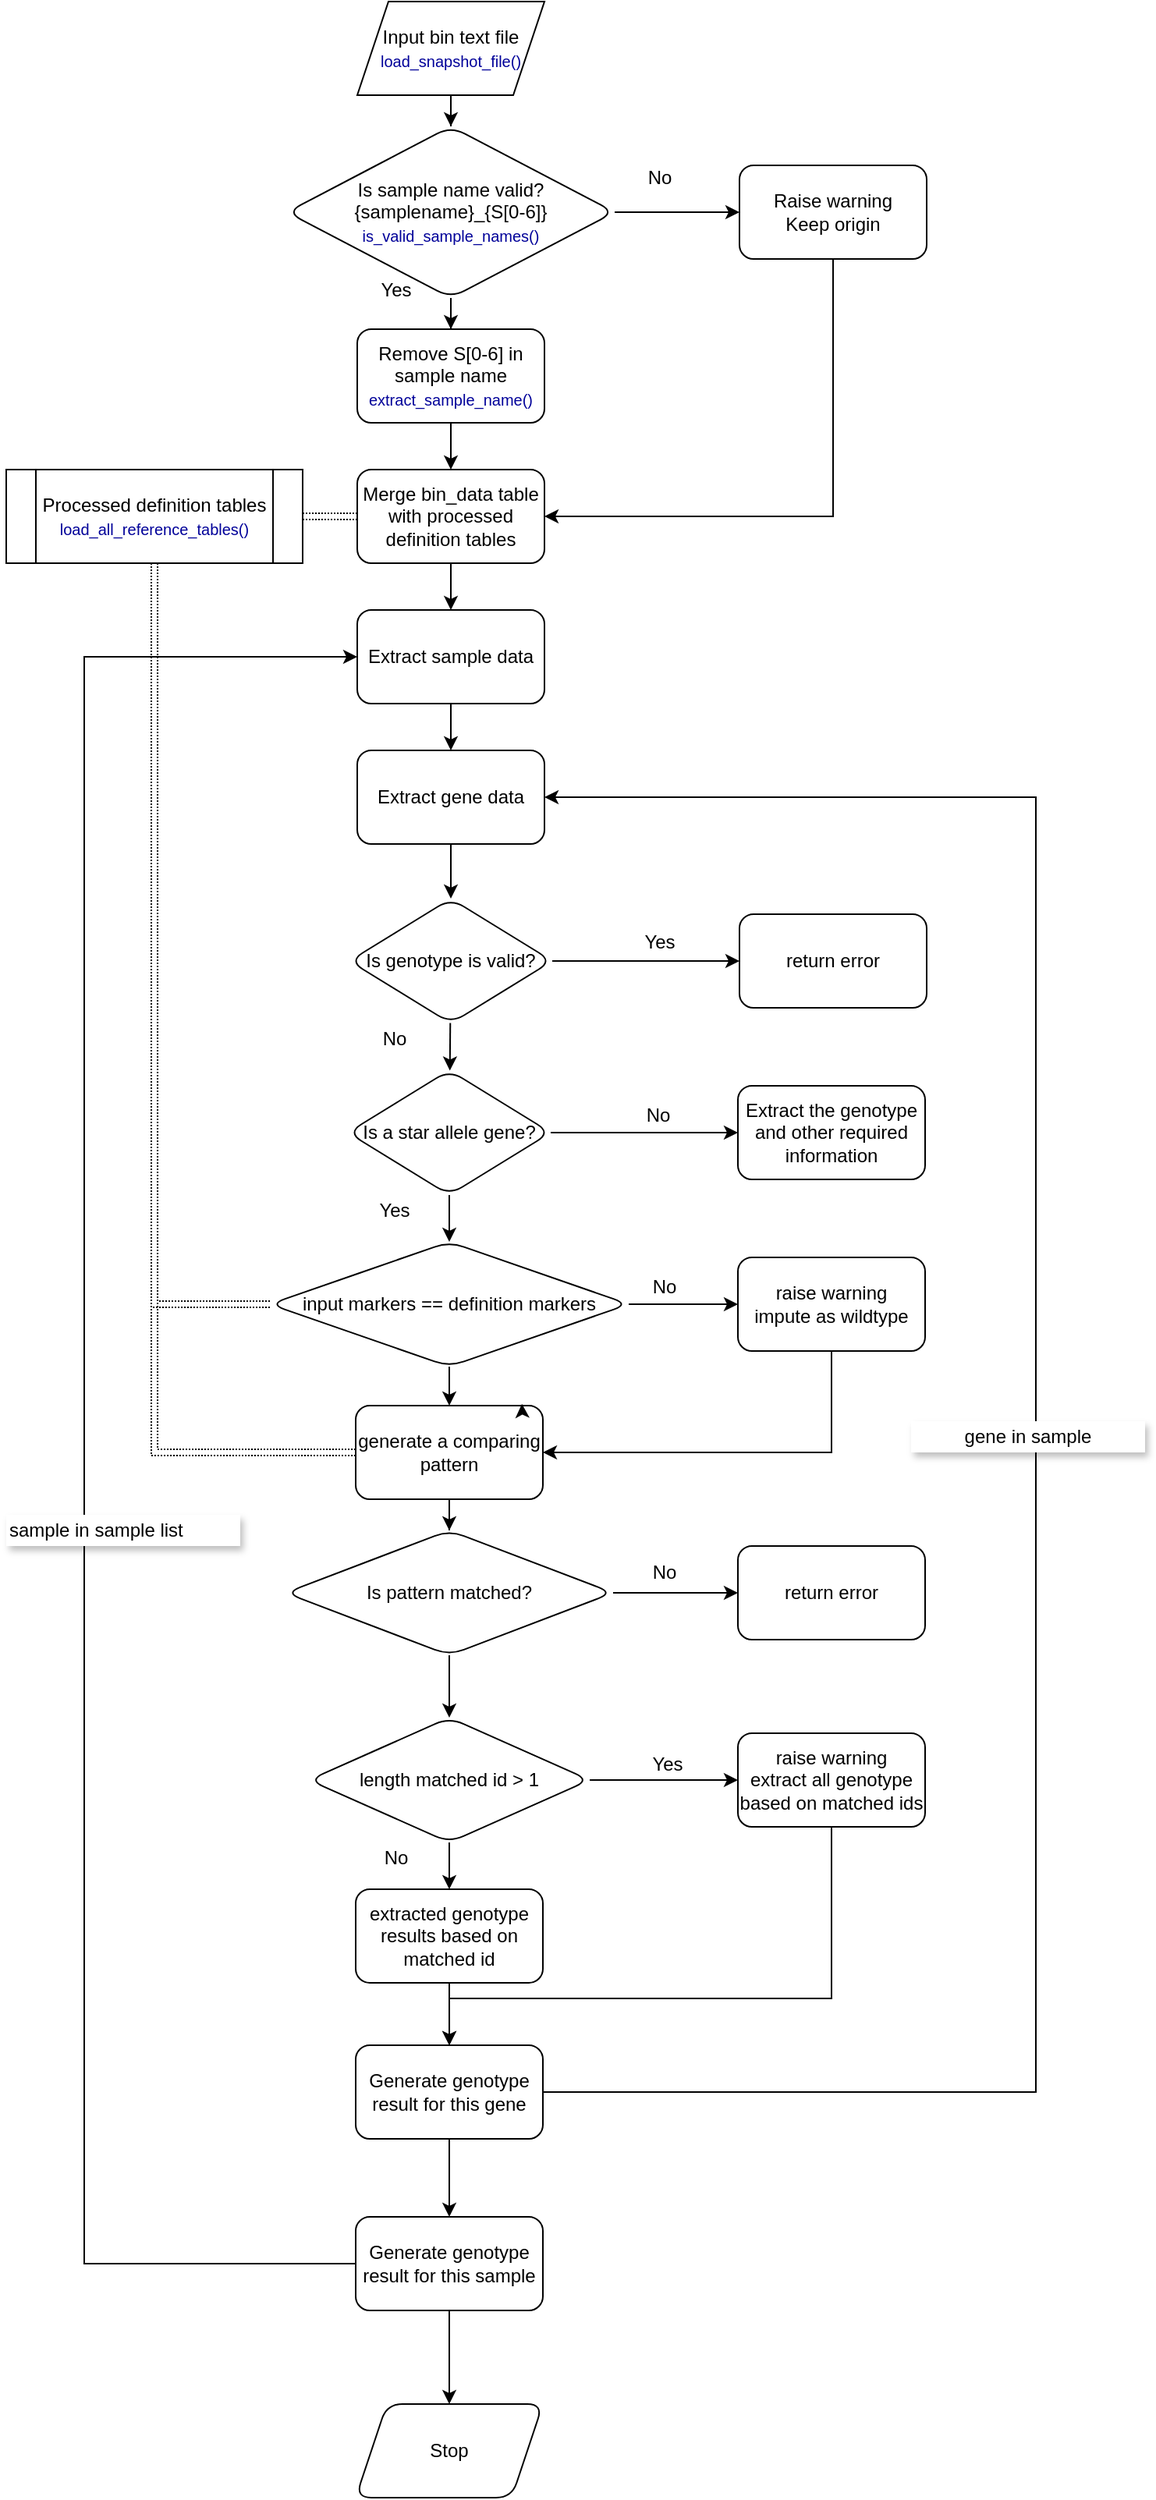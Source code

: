 <mxfile version="13.6.5" type="device"><diagram id="C5RBs43oDa-KdzZeNtuy" name="Page-1"><mxGraphModel dx="1054" dy="659" grid="1" gridSize="10" guides="1" tooltips="1" connect="1" arrows="1" fold="1" page="1" pageScale="1" pageWidth="827" pageHeight="1169" math="0" shadow="0"><root><mxCell id="WIyWlLk6GJQsqaUBKTNV-0"/><mxCell id="WIyWlLk6GJQsqaUBKTNV-1" parent="WIyWlLk6GJQsqaUBKTNV-0"/><mxCell id="WIyWlLk6GJQsqaUBKTNV-4" value="Yes" style="rounded=0;html=1;jettySize=auto;orthogonalLoop=1;fontSize=11;endArrow=block;endFill=0;endSize=8;strokeWidth=1;shadow=0;labelBackgroundColor=none;edgeStyle=orthogonalEdgeStyle;" parent="WIyWlLk6GJQsqaUBKTNV-1" target="WIyWlLk6GJQsqaUBKTNV-10" edge="1"><mxGeometry y="20" relative="1" as="geometry"><mxPoint as="offset"/><mxPoint x="220" y="250" as="sourcePoint"/></mxGeometry></mxCell><mxCell id="WIyWlLk6GJQsqaUBKTNV-5" value="No" style="edgeStyle=orthogonalEdgeStyle;rounded=0;html=1;jettySize=auto;orthogonalLoop=1;fontSize=11;endArrow=block;endFill=0;endSize=8;strokeWidth=1;shadow=0;labelBackgroundColor=none;" parent="WIyWlLk6GJQsqaUBKTNV-1" target="WIyWlLk6GJQsqaUBKTNV-7" edge="1"><mxGeometry y="10" relative="1" as="geometry"><mxPoint as="offset"/><mxPoint x="270" y="210" as="sourcePoint"/></mxGeometry></mxCell><mxCell id="WIyWlLk6GJQsqaUBKTNV-8" value="No" style="rounded=0;html=1;jettySize=auto;orthogonalLoop=1;fontSize=11;endArrow=block;endFill=0;endSize=8;strokeWidth=1;shadow=0;labelBackgroundColor=none;edgeStyle=orthogonalEdgeStyle;" parent="WIyWlLk6GJQsqaUBKTNV-1" target="WIyWlLk6GJQsqaUBKTNV-11" edge="1"><mxGeometry x="0.333" y="20" relative="1" as="geometry"><mxPoint as="offset"/><mxPoint x="220" y="370" as="sourcePoint"/></mxGeometry></mxCell><mxCell id="WIyWlLk6GJQsqaUBKTNV-9" value="Yes" style="edgeStyle=orthogonalEdgeStyle;rounded=0;html=1;jettySize=auto;orthogonalLoop=1;fontSize=11;endArrow=block;endFill=0;endSize=8;strokeWidth=1;shadow=0;labelBackgroundColor=none;" parent="WIyWlLk6GJQsqaUBKTNV-1" source="WIyWlLk6GJQsqaUBKTNV-10" edge="1"><mxGeometry y="10" relative="1" as="geometry"><mxPoint as="offset"/><mxPoint x="320" y="330" as="targetPoint"/></mxGeometry></mxCell><mxCell id="rJ5LRN21g2l1RWe7VHfr-3" value="" style="edgeStyle=orthogonalEdgeStyle;rounded=0;orthogonalLoop=1;jettySize=auto;html=1;" edge="1" parent="WIyWlLk6GJQsqaUBKTNV-1" source="rJ5LRN21g2l1RWe7VHfr-0" target="rJ5LRN21g2l1RWe7VHfr-2"><mxGeometry relative="1" as="geometry"/></mxCell><mxCell id="rJ5LRN21g2l1RWe7VHfr-5" value="" style="edgeStyle=orthogonalEdgeStyle;rounded=0;orthogonalLoop=1;jettySize=auto;html=1;" edge="1" parent="WIyWlLk6GJQsqaUBKTNV-1" source="rJ5LRN21g2l1RWe7VHfr-0" target="rJ5LRN21g2l1RWe7VHfr-4"><mxGeometry relative="1" as="geometry"/></mxCell><mxCell id="rJ5LRN21g2l1RWe7VHfr-0" value="Is sample name valid?&lt;br&gt;{samplename}_{S[0-6]}&lt;br&gt;&lt;font style=&quot;font-size: 10px&quot; color=&quot;#000099&quot;&gt;is_valid_sample_names()&lt;/font&gt;" style="rhombus;whiteSpace=wrap;html=1;rounded=1;shadow=0;strokeWidth=1;glass=0;" vertex="1" parent="WIyWlLk6GJQsqaUBKTNV-1"><mxGeometry x="190" y="90" width="210" height="110" as="geometry"/></mxCell><mxCell id="rJ5LRN21g2l1RWe7VHfr-10" value="" style="edgeStyle=orthogonalEdgeStyle;rounded=0;orthogonalLoop=1;jettySize=auto;html=1;" edge="1" parent="WIyWlLk6GJQsqaUBKTNV-1" source="rJ5LRN21g2l1RWe7VHfr-2" target="rJ5LRN21g2l1RWe7VHfr-9"><mxGeometry relative="1" as="geometry"/></mxCell><mxCell id="rJ5LRN21g2l1RWe7VHfr-2" value="Remove S[0-6] in sample name&lt;br&gt;&lt;span style=&quot;color: rgb(0 , 0 , 153) ; font-size: 10px&quot;&gt;extract_sample_name()&lt;/span&gt;" style="whiteSpace=wrap;html=1;rounded=1;shadow=0;strokeWidth=1;glass=0;" vertex="1" parent="WIyWlLk6GJQsqaUBKTNV-1"><mxGeometry x="235" y="220" width="120" height="60" as="geometry"/></mxCell><mxCell id="rJ5LRN21g2l1RWe7VHfr-11" style="edgeStyle=orthogonalEdgeStyle;rounded=0;orthogonalLoop=1;jettySize=auto;html=1;exitX=0.5;exitY=1;exitDx=0;exitDy=0;entryX=1;entryY=0.5;entryDx=0;entryDy=0;" edge="1" parent="WIyWlLk6GJQsqaUBKTNV-1" source="rJ5LRN21g2l1RWe7VHfr-4" target="rJ5LRN21g2l1RWe7VHfr-9"><mxGeometry relative="1" as="geometry"/></mxCell><mxCell id="rJ5LRN21g2l1RWe7VHfr-4" value="Raise warning&lt;br&gt;Keep origin" style="whiteSpace=wrap;html=1;rounded=1;shadow=0;strokeWidth=1;glass=0;" vertex="1" parent="WIyWlLk6GJQsqaUBKTNV-1"><mxGeometry x="480" y="115" width="120" height="60" as="geometry"/></mxCell><mxCell id="rJ5LRN21g2l1RWe7VHfr-6" value="No" style="text;html=1;strokeColor=none;fillColor=none;align=center;verticalAlign=middle;whiteSpace=wrap;rounded=0;" vertex="1" parent="WIyWlLk6GJQsqaUBKTNV-1"><mxGeometry x="409" y="113" width="40" height="20" as="geometry"/></mxCell><mxCell id="rJ5LRN21g2l1RWe7VHfr-7" value="Yes" style="text;html=1;strokeColor=none;fillColor=none;align=center;verticalAlign=middle;whiteSpace=wrap;rounded=0;" vertex="1" parent="WIyWlLk6GJQsqaUBKTNV-1"><mxGeometry x="240" y="185" width="40" height="20" as="geometry"/></mxCell><mxCell id="rJ5LRN21g2l1RWe7VHfr-8" style="edgeStyle=orthogonalEdgeStyle;rounded=0;orthogonalLoop=1;jettySize=auto;html=1;exitX=0.5;exitY=1;exitDx=0;exitDy=0;" edge="1" parent="WIyWlLk6GJQsqaUBKTNV-1" source="rJ5LRN21g2l1RWe7VHfr-7" target="rJ5LRN21g2l1RWe7VHfr-7"><mxGeometry relative="1" as="geometry"/></mxCell><mxCell id="rJ5LRN21g2l1RWe7VHfr-17" value="" style="edgeStyle=none;rounded=0;orthogonalLoop=1;jettySize=auto;html=1;" edge="1" parent="WIyWlLk6GJQsqaUBKTNV-1" source="rJ5LRN21g2l1RWe7VHfr-9" target="rJ5LRN21g2l1RWe7VHfr-16"><mxGeometry relative="1" as="geometry"/></mxCell><mxCell id="rJ5LRN21g2l1RWe7VHfr-9" value="Merge bin_data table with processed definition tables" style="whiteSpace=wrap;html=1;rounded=1;shadow=0;strokeWidth=1;glass=0;" vertex="1" parent="WIyWlLk6GJQsqaUBKTNV-1"><mxGeometry x="235" y="310" width="120" height="60" as="geometry"/></mxCell><mxCell id="rJ5LRN21g2l1RWe7VHfr-15" style="rounded=0;orthogonalLoop=1;jettySize=auto;html=1;exitX=1;exitY=0.5;exitDx=0;exitDy=0;entryX=0;entryY=0.5;entryDx=0;entryDy=0;shape=link;dashed=1;dashPattern=1 1;" edge="1" parent="WIyWlLk6GJQsqaUBKTNV-1" source="rJ5LRN21g2l1RWe7VHfr-12" target="rJ5LRN21g2l1RWe7VHfr-9"><mxGeometry relative="1" as="geometry"/></mxCell><mxCell id="rJ5LRN21g2l1RWe7VHfr-43" style="edgeStyle=orthogonalEdgeStyle;rounded=0;orthogonalLoop=1;jettySize=auto;html=1;exitX=0.5;exitY=1;exitDx=0;exitDy=0;entryX=0;entryY=0.5;entryDx=0;entryDy=0;shape=link;dashed=1;dashPattern=1 1;" edge="1" parent="WIyWlLk6GJQsqaUBKTNV-1" source="rJ5LRN21g2l1RWe7VHfr-12" target="rJ5LRN21g2l1RWe7VHfr-46"><mxGeometry relative="1" as="geometry"/></mxCell><mxCell id="rJ5LRN21g2l1RWe7VHfr-49" style="edgeStyle=orthogonalEdgeStyle;rounded=0;orthogonalLoop=1;jettySize=auto;html=1;exitX=0.5;exitY=1;exitDx=0;exitDy=0;entryX=0;entryY=0.5;entryDx=0;entryDy=0;shape=link;dashed=1;dashPattern=1 1;" edge="1" parent="WIyWlLk6GJQsqaUBKTNV-1" source="rJ5LRN21g2l1RWe7VHfr-12" target="rJ5LRN21g2l1RWe7VHfr-34"><mxGeometry relative="1" as="geometry"/></mxCell><mxCell id="rJ5LRN21g2l1RWe7VHfr-12" value="Processed definition tables&lt;br&gt;&lt;font style=&quot;font-size: 10px&quot; color=&quot;#000099&quot;&gt;load_all_reference_tables()&lt;/font&gt;" style="shape=process;whiteSpace=wrap;html=1;backgroundOutline=1;" vertex="1" parent="WIyWlLk6GJQsqaUBKTNV-1"><mxGeometry x="10" y="310" width="190" height="60" as="geometry"/></mxCell><mxCell id="rJ5LRN21g2l1RWe7VHfr-14" style="edgeStyle=orthogonalEdgeStyle;rounded=0;orthogonalLoop=1;jettySize=auto;html=1;exitX=0.5;exitY=1;exitDx=0;exitDy=0;" edge="1" parent="WIyWlLk6GJQsqaUBKTNV-1" source="rJ5LRN21g2l1RWe7VHfr-13" target="rJ5LRN21g2l1RWe7VHfr-0"><mxGeometry relative="1" as="geometry"/></mxCell><mxCell id="rJ5LRN21g2l1RWe7VHfr-13" value="Input bin text file&lt;br&gt;&lt;span style=&quot;color: rgb(0 , 0 , 153) ; font-size: 10px&quot;&gt;load_snapshot_file()&lt;/span&gt;" style="shape=parallelogram;perimeter=parallelogramPerimeter;whiteSpace=wrap;html=1;fixedSize=1;" vertex="1" parent="WIyWlLk6GJQsqaUBKTNV-1"><mxGeometry x="235" y="10" width="120" height="60" as="geometry"/></mxCell><mxCell id="rJ5LRN21g2l1RWe7VHfr-19" value="" style="edgeStyle=none;rounded=0;orthogonalLoop=1;jettySize=auto;html=1;" edge="1" parent="WIyWlLk6GJQsqaUBKTNV-1" source="rJ5LRN21g2l1RWe7VHfr-16" target="rJ5LRN21g2l1RWe7VHfr-18"><mxGeometry relative="1" as="geometry"/></mxCell><mxCell id="rJ5LRN21g2l1RWe7VHfr-16" value="Extract sample data" style="whiteSpace=wrap;html=1;rounded=1;shadow=0;strokeWidth=1;glass=0;" vertex="1" parent="WIyWlLk6GJQsqaUBKTNV-1"><mxGeometry x="235" y="400" width="120" height="60" as="geometry"/></mxCell><mxCell id="rJ5LRN21g2l1RWe7VHfr-21" value="" style="edgeStyle=none;rounded=0;orthogonalLoop=1;jettySize=auto;html=1;" edge="1" parent="WIyWlLk6GJQsqaUBKTNV-1" source="rJ5LRN21g2l1RWe7VHfr-18" target="rJ5LRN21g2l1RWe7VHfr-20"><mxGeometry relative="1" as="geometry"/></mxCell><mxCell id="rJ5LRN21g2l1RWe7VHfr-18" value="Extract gene data" style="whiteSpace=wrap;html=1;rounded=1;shadow=0;strokeWidth=1;glass=0;" vertex="1" parent="WIyWlLk6GJQsqaUBKTNV-1"><mxGeometry x="235" y="490" width="120" height="60" as="geometry"/></mxCell><mxCell id="rJ5LRN21g2l1RWe7VHfr-23" value="" style="edgeStyle=none;rounded=0;orthogonalLoop=1;jettySize=auto;html=1;" edge="1" parent="WIyWlLk6GJQsqaUBKTNV-1" source="rJ5LRN21g2l1RWe7VHfr-20" target="rJ5LRN21g2l1RWe7VHfr-22"><mxGeometry relative="1" as="geometry"/></mxCell><mxCell id="rJ5LRN21g2l1RWe7VHfr-28" value="" style="edgeStyle=none;rounded=0;orthogonalLoop=1;jettySize=auto;html=1;" edge="1" parent="WIyWlLk6GJQsqaUBKTNV-1" source="rJ5LRN21g2l1RWe7VHfr-20" target="rJ5LRN21g2l1RWe7VHfr-27"><mxGeometry relative="1" as="geometry"/></mxCell><mxCell id="rJ5LRN21g2l1RWe7VHfr-20" value="Is genotype is valid?" style="rhombus;whiteSpace=wrap;html=1;rounded=1;shadow=0;strokeWidth=1;glass=0;" vertex="1" parent="WIyWlLk6GJQsqaUBKTNV-1"><mxGeometry x="230" y="585" width="130" height="80" as="geometry"/></mxCell><mxCell id="rJ5LRN21g2l1RWe7VHfr-22" value="return error" style="whiteSpace=wrap;html=1;rounded=1;shadow=0;strokeWidth=1;glass=0;" vertex="1" parent="WIyWlLk6GJQsqaUBKTNV-1"><mxGeometry x="480" y="595" width="120" height="60" as="geometry"/></mxCell><mxCell id="rJ5LRN21g2l1RWe7VHfr-24" value="Yes" style="text;html=1;strokeColor=none;fillColor=none;align=center;verticalAlign=middle;whiteSpace=wrap;rounded=0;" vertex="1" parent="WIyWlLk6GJQsqaUBKTNV-1"><mxGeometry x="409" y="603" width="40" height="20" as="geometry"/></mxCell><mxCell id="rJ5LRN21g2l1RWe7VHfr-30" value="" style="edgeStyle=none;rounded=0;orthogonalLoop=1;jettySize=auto;html=1;" edge="1" parent="WIyWlLk6GJQsqaUBKTNV-1" source="rJ5LRN21g2l1RWe7VHfr-27" target="rJ5LRN21g2l1RWe7VHfr-29"><mxGeometry relative="1" as="geometry"/></mxCell><mxCell id="rJ5LRN21g2l1RWe7VHfr-35" value="" style="edgeStyle=none;rounded=0;orthogonalLoop=1;jettySize=auto;html=1;" edge="1" parent="WIyWlLk6GJQsqaUBKTNV-1" source="rJ5LRN21g2l1RWe7VHfr-27" target="rJ5LRN21g2l1RWe7VHfr-34"><mxGeometry relative="1" as="geometry"/></mxCell><mxCell id="rJ5LRN21g2l1RWe7VHfr-27" value="Is a star allele gene?" style="rhombus;whiteSpace=wrap;html=1;rounded=1;shadow=0;strokeWidth=1;glass=0;" vertex="1" parent="WIyWlLk6GJQsqaUBKTNV-1"><mxGeometry x="229" y="695" width="130" height="80" as="geometry"/></mxCell><mxCell id="rJ5LRN21g2l1RWe7VHfr-29" value="Extract the genotype and other required information" style="whiteSpace=wrap;html=1;rounded=1;shadow=0;strokeWidth=1;glass=0;" vertex="1" parent="WIyWlLk6GJQsqaUBKTNV-1"><mxGeometry x="479" y="705" width="120" height="60" as="geometry"/></mxCell><mxCell id="rJ5LRN21g2l1RWe7VHfr-33" value="No" style="text;html=1;strokeColor=none;fillColor=none;align=center;verticalAlign=middle;whiteSpace=wrap;rounded=0;" vertex="1" parent="WIyWlLk6GJQsqaUBKTNV-1"><mxGeometry x="408" y="714" width="40" height="20" as="geometry"/></mxCell><mxCell id="rJ5LRN21g2l1RWe7VHfr-45" style="edgeStyle=orthogonalEdgeStyle;rounded=0;orthogonalLoop=1;jettySize=auto;html=1;exitX=1;exitY=0.5;exitDx=0;exitDy=0;entryX=0;entryY=0.5;entryDx=0;entryDy=0;" edge="1" parent="WIyWlLk6GJQsqaUBKTNV-1" source="rJ5LRN21g2l1RWe7VHfr-34" target="rJ5LRN21g2l1RWe7VHfr-40"><mxGeometry relative="1" as="geometry"/></mxCell><mxCell id="rJ5LRN21g2l1RWe7VHfr-47" value="" style="edgeStyle=none;rounded=0;orthogonalLoop=1;jettySize=auto;html=1;" edge="1" parent="WIyWlLk6GJQsqaUBKTNV-1" source="rJ5LRN21g2l1RWe7VHfr-34" target="rJ5LRN21g2l1RWe7VHfr-46"><mxGeometry relative="1" as="geometry"/></mxCell><mxCell id="rJ5LRN21g2l1RWe7VHfr-34" value="input markers == definition markers" style="rhombus;whiteSpace=wrap;html=1;rounded=1;shadow=0;strokeWidth=1;glass=0;" vertex="1" parent="WIyWlLk6GJQsqaUBKTNV-1"><mxGeometry x="179" y="805" width="230" height="80" as="geometry"/></mxCell><mxCell id="rJ5LRN21g2l1RWe7VHfr-36" value="Yes" style="text;html=1;strokeColor=none;fillColor=none;align=center;verticalAlign=middle;whiteSpace=wrap;rounded=0;" vertex="1" parent="WIyWlLk6GJQsqaUBKTNV-1"><mxGeometry x="239" y="775" width="40" height="20" as="geometry"/></mxCell><mxCell id="rJ5LRN21g2l1RWe7VHfr-37" value="No" style="text;html=1;strokeColor=none;fillColor=none;align=center;verticalAlign=middle;whiteSpace=wrap;rounded=0;" vertex="1" parent="WIyWlLk6GJQsqaUBKTNV-1"><mxGeometry x="239" y="665" width="40" height="20" as="geometry"/></mxCell><mxCell id="rJ5LRN21g2l1RWe7VHfr-48" style="edgeStyle=orthogonalEdgeStyle;rounded=0;orthogonalLoop=1;jettySize=auto;html=1;exitX=0.5;exitY=1;exitDx=0;exitDy=0;entryX=1;entryY=0.5;entryDx=0;entryDy=0;" edge="1" parent="WIyWlLk6GJQsqaUBKTNV-1" source="rJ5LRN21g2l1RWe7VHfr-40" target="rJ5LRN21g2l1RWe7VHfr-46"><mxGeometry relative="1" as="geometry"/></mxCell><mxCell id="rJ5LRN21g2l1RWe7VHfr-40" value="raise warning&lt;br&gt;impute as wildtype" style="whiteSpace=wrap;html=1;rounded=1;shadow=0;strokeWidth=1;glass=0;" vertex="1" parent="WIyWlLk6GJQsqaUBKTNV-1"><mxGeometry x="479" y="815" width="120" height="60" as="geometry"/></mxCell><mxCell id="rJ5LRN21g2l1RWe7VHfr-44" value="No" style="text;html=1;strokeColor=none;fillColor=none;align=center;verticalAlign=middle;whiteSpace=wrap;rounded=0;" vertex="1" parent="WIyWlLk6GJQsqaUBKTNV-1"><mxGeometry x="412" y="824" width="40" height="20" as="geometry"/></mxCell><mxCell id="rJ5LRN21g2l1RWe7VHfr-51" value="" style="edgeStyle=orthogonalEdgeStyle;rounded=0;orthogonalLoop=1;jettySize=auto;html=1;" edge="1" parent="WIyWlLk6GJQsqaUBKTNV-1" source="rJ5LRN21g2l1RWe7VHfr-46" target="rJ5LRN21g2l1RWe7VHfr-50"><mxGeometry relative="1" as="geometry"/></mxCell><mxCell id="rJ5LRN21g2l1RWe7VHfr-46" value="generate a comparing pattern" style="whiteSpace=wrap;html=1;rounded=1;shadow=0;strokeWidth=1;glass=0;" vertex="1" parent="WIyWlLk6GJQsqaUBKTNV-1"><mxGeometry x="234" y="910" width="120" height="60" as="geometry"/></mxCell><mxCell id="rJ5LRN21g2l1RWe7VHfr-53" value="" style="edgeStyle=orthogonalEdgeStyle;rounded=0;orthogonalLoop=1;jettySize=auto;html=1;" edge="1" parent="WIyWlLk6GJQsqaUBKTNV-1" source="rJ5LRN21g2l1RWe7VHfr-50" target="rJ5LRN21g2l1RWe7VHfr-52"><mxGeometry relative="1" as="geometry"/></mxCell><mxCell id="rJ5LRN21g2l1RWe7VHfr-62" value="" style="edgeStyle=orthogonalEdgeStyle;rounded=0;orthogonalLoop=1;jettySize=auto;html=1;" edge="1" parent="WIyWlLk6GJQsqaUBKTNV-1" source="rJ5LRN21g2l1RWe7VHfr-50" target="rJ5LRN21g2l1RWe7VHfr-61"><mxGeometry relative="1" as="geometry"/></mxCell><mxCell id="rJ5LRN21g2l1RWe7VHfr-50" value="Is pattern matched?" style="rhombus;whiteSpace=wrap;html=1;rounded=1;shadow=0;strokeWidth=1;glass=0;" vertex="1" parent="WIyWlLk6GJQsqaUBKTNV-1"><mxGeometry x="189" y="990" width="210" height="80" as="geometry"/></mxCell><mxCell id="rJ5LRN21g2l1RWe7VHfr-52" value="return error" style="whiteSpace=wrap;html=1;rounded=1;shadow=0;strokeWidth=1;glass=0;" vertex="1" parent="WIyWlLk6GJQsqaUBKTNV-1"><mxGeometry x="479" y="1000" width="120" height="60" as="geometry"/></mxCell><mxCell id="rJ5LRN21g2l1RWe7VHfr-76" value="" style="edgeStyle=orthogonalEdgeStyle;rounded=0;orthogonalLoop=1;jettySize=auto;html=1;" edge="1" parent="WIyWlLk6GJQsqaUBKTNV-1" source="rJ5LRN21g2l1RWe7VHfr-54" target="rJ5LRN21g2l1RWe7VHfr-75"><mxGeometry relative="1" as="geometry"/></mxCell><mxCell id="rJ5LRN21g2l1RWe7VHfr-54" value="extracted genotype results based on matched id" style="whiteSpace=wrap;html=1;rounded=1;shadow=0;strokeWidth=1;glass=0;" vertex="1" parent="WIyWlLk6GJQsqaUBKTNV-1"><mxGeometry x="234" y="1220" width="120" height="60" as="geometry"/></mxCell><mxCell id="rJ5LRN21g2l1RWe7VHfr-71" style="edgeStyle=orthogonalEdgeStyle;rounded=0;orthogonalLoop=1;jettySize=auto;html=1;exitX=1;exitY=0.5;exitDx=0;exitDy=0;" edge="1" parent="WIyWlLk6GJQsqaUBKTNV-1" source="rJ5LRN21g2l1RWe7VHfr-75"><mxGeometry relative="1" as="geometry"><mxPoint x="344" y="1350.0" as="sourcePoint"/><mxPoint x="355" y="520" as="targetPoint"/><Array as="points"><mxPoint x="670" y="1350"/><mxPoint x="670" y="520"/><mxPoint x="355" y="520"/></Array></mxGeometry></mxCell><mxCell id="rJ5LRN21g2l1RWe7VHfr-60" style="edgeStyle=orthogonalEdgeStyle;rounded=0;orthogonalLoop=1;jettySize=auto;html=1;exitX=0.75;exitY=0;exitDx=0;exitDy=0;entryX=0.888;entryY=-0.019;entryDx=0;entryDy=0;entryPerimeter=0;" edge="1" parent="WIyWlLk6GJQsqaUBKTNV-1" source="rJ5LRN21g2l1RWe7VHfr-46" target="rJ5LRN21g2l1RWe7VHfr-46"><mxGeometry relative="1" as="geometry"/></mxCell><mxCell id="rJ5LRN21g2l1RWe7VHfr-64" style="edgeStyle=orthogonalEdgeStyle;rounded=0;orthogonalLoop=1;jettySize=auto;html=1;exitX=0.5;exitY=1;exitDx=0;exitDy=0;entryX=0.5;entryY=0;entryDx=0;entryDy=0;" edge="1" parent="WIyWlLk6GJQsqaUBKTNV-1" source="rJ5LRN21g2l1RWe7VHfr-61" target="rJ5LRN21g2l1RWe7VHfr-54"><mxGeometry relative="1" as="geometry"/></mxCell><mxCell id="rJ5LRN21g2l1RWe7VHfr-66" value="" style="edgeStyle=orthogonalEdgeStyle;rounded=0;orthogonalLoop=1;jettySize=auto;html=1;" edge="1" parent="WIyWlLk6GJQsqaUBKTNV-1" source="rJ5LRN21g2l1RWe7VHfr-61" target="rJ5LRN21g2l1RWe7VHfr-65"><mxGeometry relative="1" as="geometry"/></mxCell><mxCell id="rJ5LRN21g2l1RWe7VHfr-61" value="length matched id &amp;gt; 1" style="rhombus;whiteSpace=wrap;html=1;rounded=1;shadow=0;strokeWidth=1;glass=0;" vertex="1" parent="WIyWlLk6GJQsqaUBKTNV-1"><mxGeometry x="204" y="1110" width="180" height="80" as="geometry"/></mxCell><mxCell id="rJ5LRN21g2l1RWe7VHfr-67" style="edgeStyle=orthogonalEdgeStyle;rounded=0;orthogonalLoop=1;jettySize=auto;html=1;exitX=0.5;exitY=1;exitDx=0;exitDy=0;" edge="1" parent="WIyWlLk6GJQsqaUBKTNV-1" source="rJ5LRN21g2l1RWe7VHfr-65"><mxGeometry relative="1" as="geometry"><mxPoint x="294.034" y="1320.0" as="targetPoint"/><Array as="points"><mxPoint x="539" y="1290"/><mxPoint x="294" y="1290"/></Array></mxGeometry></mxCell><mxCell id="rJ5LRN21g2l1RWe7VHfr-65" value="raise warning&lt;br&gt;extract all genotype based on matched ids" style="whiteSpace=wrap;html=1;rounded=1;shadow=0;strokeWidth=1;glass=0;" vertex="1" parent="WIyWlLk6GJQsqaUBKTNV-1"><mxGeometry x="479" y="1120" width="120" height="60" as="geometry"/></mxCell><mxCell id="rJ5LRN21g2l1RWe7VHfr-68" value="No" style="text;html=1;strokeColor=none;fillColor=none;align=center;verticalAlign=middle;whiteSpace=wrap;rounded=0;" vertex="1" parent="WIyWlLk6GJQsqaUBKTNV-1"><mxGeometry x="412" y="1007" width="40" height="20" as="geometry"/></mxCell><mxCell id="rJ5LRN21g2l1RWe7VHfr-69" value="Yes" style="text;html=1;strokeColor=none;fillColor=none;align=center;verticalAlign=middle;whiteSpace=wrap;rounded=0;" vertex="1" parent="WIyWlLk6GJQsqaUBKTNV-1"><mxGeometry x="414" y="1130" width="40" height="20" as="geometry"/></mxCell><mxCell id="rJ5LRN21g2l1RWe7VHfr-70" value="No" style="text;html=1;strokeColor=none;fillColor=none;align=center;verticalAlign=middle;whiteSpace=wrap;rounded=0;" vertex="1" parent="WIyWlLk6GJQsqaUBKTNV-1"><mxGeometry x="240" y="1190" width="40" height="20" as="geometry"/></mxCell><mxCell id="rJ5LRN21g2l1RWe7VHfr-74" value="gene in sample" style="text;html=1;strokeColor=none;fillColor=#FFFFFF;align=center;verticalAlign=middle;whiteSpace=wrap;rounded=0;shadow=1;" vertex="1" parent="WIyWlLk6GJQsqaUBKTNV-1"><mxGeometry x="590" y="920" width="150" height="20" as="geometry"/></mxCell><mxCell id="rJ5LRN21g2l1RWe7VHfr-78" value="" style="edgeStyle=orthogonalEdgeStyle;rounded=0;orthogonalLoop=1;jettySize=auto;html=1;" edge="1" parent="WIyWlLk6GJQsqaUBKTNV-1" source="rJ5LRN21g2l1RWe7VHfr-75" target="rJ5LRN21g2l1RWe7VHfr-77"><mxGeometry relative="1" as="geometry"/></mxCell><mxCell id="rJ5LRN21g2l1RWe7VHfr-75" value="Generate genotype result for this gene" style="whiteSpace=wrap;html=1;rounded=1;shadow=0;strokeWidth=1;glass=0;" vertex="1" parent="WIyWlLk6GJQsqaUBKTNV-1"><mxGeometry x="234" y="1320" width="120" height="60" as="geometry"/></mxCell><mxCell id="rJ5LRN21g2l1RWe7VHfr-80" value="" style="edgeStyle=orthogonalEdgeStyle;rounded=0;orthogonalLoop=1;jettySize=auto;html=1;" edge="1" parent="WIyWlLk6GJQsqaUBKTNV-1" source="rJ5LRN21g2l1RWe7VHfr-77" target="rJ5LRN21g2l1RWe7VHfr-79"><mxGeometry relative="1" as="geometry"/></mxCell><mxCell id="rJ5LRN21g2l1RWe7VHfr-81" style="edgeStyle=orthogonalEdgeStyle;rounded=0;orthogonalLoop=1;jettySize=auto;html=1;exitX=0;exitY=0.5;exitDx=0;exitDy=0;entryX=0;entryY=0.5;entryDx=0;entryDy=0;" edge="1" parent="WIyWlLk6GJQsqaUBKTNV-1" source="rJ5LRN21g2l1RWe7VHfr-77" target="rJ5LRN21g2l1RWe7VHfr-16"><mxGeometry relative="1" as="geometry"><mxPoint x="60.0" y="820.0" as="targetPoint"/><Array as="points"><mxPoint x="60" y="1460"/><mxPoint x="60" y="430"/></Array></mxGeometry></mxCell><mxCell id="rJ5LRN21g2l1RWe7VHfr-77" value="Generate genotype result for this sample" style="whiteSpace=wrap;html=1;rounded=1;shadow=0;strokeWidth=1;glass=0;" vertex="1" parent="WIyWlLk6GJQsqaUBKTNV-1"><mxGeometry x="234" y="1430" width="120" height="60" as="geometry"/></mxCell><mxCell id="rJ5LRN21g2l1RWe7VHfr-79" value="Stop" style="shape=parallelogram;perimeter=parallelogramPerimeter;whiteSpace=wrap;html=1;fixedSize=1;rounded=1;shadow=0;strokeWidth=1;glass=0;" vertex="1" parent="WIyWlLk6GJQsqaUBKTNV-1"><mxGeometry x="234" y="1550" width="120" height="60" as="geometry"/></mxCell><mxCell id="rJ5LRN21g2l1RWe7VHfr-82" value="sample in sample list" style="text;html=1;strokeColor=none;fillColor=#FFFFFF;align=left;verticalAlign=middle;whiteSpace=wrap;rounded=0;shadow=1;" vertex="1" parent="WIyWlLk6GJQsqaUBKTNV-1"><mxGeometry x="10" y="980" width="150" height="20" as="geometry"/></mxCell></root></mxGraphModel></diagram></mxfile>